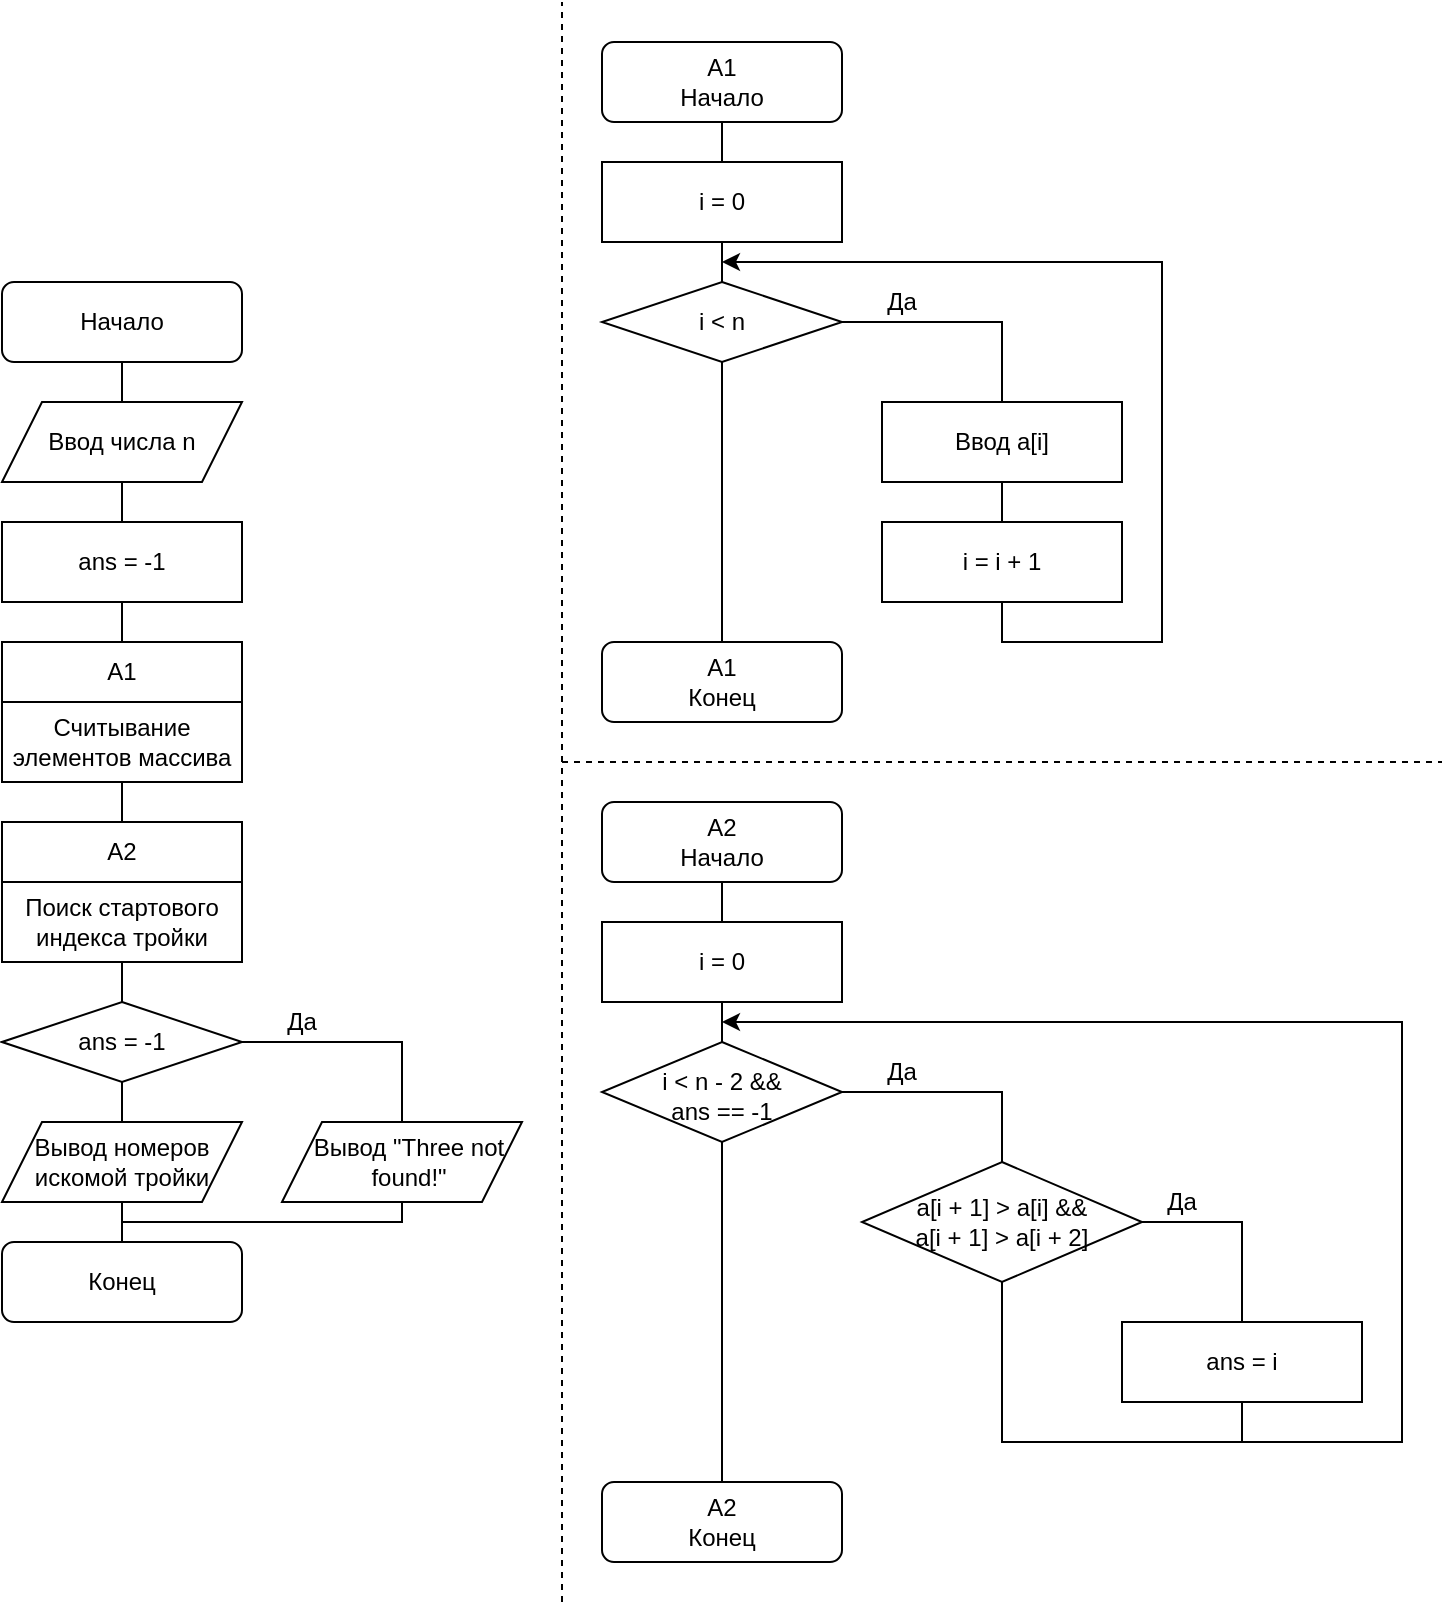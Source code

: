 <mxfile version="21.7.5" type="github">
  <diagram id="C5RBs43oDa-KdzZeNtuy" name="Page-1">
    <mxGraphModel dx="867" dy="518" grid="1" gridSize="10" guides="1" tooltips="1" connect="1" arrows="1" fold="1" page="1" pageScale="1" pageWidth="827" pageHeight="1169" math="0" shadow="0">
      <root>
        <mxCell id="WIyWlLk6GJQsqaUBKTNV-0" />
        <mxCell id="WIyWlLk6GJQsqaUBKTNV-1" parent="WIyWlLk6GJQsqaUBKTNV-0" />
        <mxCell id="LLR3LCLThYSmj2P4INWz-0" value="Начало" style="rounded=1;whiteSpace=wrap;html=1;" vertex="1" parent="WIyWlLk6GJQsqaUBKTNV-1">
          <mxGeometry x="40" y="160" width="120" height="40" as="geometry" />
        </mxCell>
        <mxCell id="LLR3LCLThYSmj2P4INWz-4" style="edgeStyle=orthogonalEdgeStyle;rounded=0;orthogonalLoop=1;jettySize=auto;html=1;exitX=0.5;exitY=1;exitDx=0;exitDy=0;entryX=0.5;entryY=0;entryDx=0;entryDy=0;endArrow=none;endFill=0;" edge="1" parent="WIyWlLk6GJQsqaUBKTNV-1" source="LLR3LCLThYSmj2P4INWz-1" target="LLR3LCLThYSmj2P4INWz-3">
          <mxGeometry relative="1" as="geometry" />
        </mxCell>
        <mxCell id="LLR3LCLThYSmj2P4INWz-1" value="Ввод числа n" style="shape=parallelogram;perimeter=parallelogramPerimeter;whiteSpace=wrap;html=1;fixedSize=1;" vertex="1" parent="WIyWlLk6GJQsqaUBKTNV-1">
          <mxGeometry x="40" y="220" width="120" height="40" as="geometry" />
        </mxCell>
        <mxCell id="LLR3LCLThYSmj2P4INWz-2" value="" style="endArrow=none;html=1;rounded=0;entryX=0.5;entryY=1;entryDx=0;entryDy=0;exitX=0.5;exitY=0;exitDx=0;exitDy=0;" edge="1" parent="WIyWlLk6GJQsqaUBKTNV-1" source="LLR3LCLThYSmj2P4INWz-1" target="LLR3LCLThYSmj2P4INWz-0">
          <mxGeometry width="50" height="50" relative="1" as="geometry">
            <mxPoint x="390" y="410" as="sourcePoint" />
            <mxPoint x="440" y="360" as="targetPoint" />
          </mxGeometry>
        </mxCell>
        <mxCell id="LLR3LCLThYSmj2P4INWz-11" value="" style="edgeStyle=orthogonalEdgeStyle;rounded=0;orthogonalLoop=1;jettySize=auto;html=1;entryX=0.5;entryY=0;entryDx=0;entryDy=0;endArrow=none;endFill=0;" edge="1" parent="WIyWlLk6GJQsqaUBKTNV-1" source="LLR3LCLThYSmj2P4INWz-3" target="LLR3LCLThYSmj2P4INWz-7">
          <mxGeometry relative="1" as="geometry" />
        </mxCell>
        <mxCell id="LLR3LCLThYSmj2P4INWz-3" value="ans = -1" style="rounded=0;whiteSpace=wrap;html=1;" vertex="1" parent="WIyWlLk6GJQsqaUBKTNV-1">
          <mxGeometry x="40" y="280" width="120" height="40" as="geometry" />
        </mxCell>
        <mxCell id="LLR3LCLThYSmj2P4INWz-7" value="A1" style="swimlane;fontStyle=0;childLayout=stackLayout;horizontal=1;startSize=30;horizontalStack=0;resizeParent=1;resizeParentMax=0;resizeLast=0;collapsible=1;marginBottom=0;whiteSpace=wrap;html=1;" vertex="1" parent="WIyWlLk6GJQsqaUBKTNV-1">
          <mxGeometry x="40" y="340" width="120" height="70" as="geometry" />
        </mxCell>
        <mxCell id="LLR3LCLThYSmj2P4INWz-8" value="Считывание элементов массива" style="text;strokeColor=none;fillColor=none;align=center;verticalAlign=middle;spacingLeft=4;spacingRight=4;overflow=hidden;points=[[0,0.5],[1,0.5]];portConstraint=eastwest;rotatable=0;whiteSpace=wrap;html=1;" vertex="1" parent="LLR3LCLThYSmj2P4INWz-7">
          <mxGeometry y="30" width="120" height="40" as="geometry" />
        </mxCell>
        <mxCell id="LLR3LCLThYSmj2P4INWz-17" value="" style="edgeStyle=orthogonalEdgeStyle;rounded=0;orthogonalLoop=1;jettySize=auto;html=1;endArrow=none;endFill=0;" edge="1" parent="WIyWlLk6GJQsqaUBKTNV-1" source="LLR3LCLThYSmj2P4INWz-12">
          <mxGeometry relative="1" as="geometry">
            <mxPoint x="100" y="410" as="targetPoint" />
          </mxGeometry>
        </mxCell>
        <mxCell id="LLR3LCLThYSmj2P4INWz-12" value="A2" style="swimlane;fontStyle=0;childLayout=stackLayout;horizontal=1;startSize=30;horizontalStack=0;resizeParent=1;resizeParentMax=0;resizeLast=0;collapsible=1;marginBottom=0;whiteSpace=wrap;html=1;" vertex="1" parent="WIyWlLk6GJQsqaUBKTNV-1">
          <mxGeometry x="40" y="430" width="120" height="70" as="geometry" />
        </mxCell>
        <mxCell id="LLR3LCLThYSmj2P4INWz-13" value="Поиск стартового индекса тройки" style="text;strokeColor=none;fillColor=none;align=center;verticalAlign=middle;spacingLeft=4;spacingRight=4;overflow=hidden;points=[[0,0.5],[1,0.5]];portConstraint=eastwest;rotatable=0;whiteSpace=wrap;html=1;" vertex="1" parent="LLR3LCLThYSmj2P4INWz-12">
          <mxGeometry y="30" width="120" height="40" as="geometry" />
        </mxCell>
        <mxCell id="LLR3LCLThYSmj2P4INWz-24" value="" style="edgeStyle=orthogonalEdgeStyle;rounded=0;orthogonalLoop=1;jettySize=auto;html=1;endArrow=none;endFill=0;" edge="1" parent="WIyWlLk6GJQsqaUBKTNV-1" source="LLR3LCLThYSmj2P4INWz-18">
          <mxGeometry relative="1" as="geometry">
            <mxPoint x="100" y="500" as="targetPoint" />
          </mxGeometry>
        </mxCell>
        <mxCell id="LLR3LCLThYSmj2P4INWz-18" value="ans = -1" style="rhombus;whiteSpace=wrap;html=1;" vertex="1" parent="WIyWlLk6GJQsqaUBKTNV-1">
          <mxGeometry x="40" y="520" width="120" height="40" as="geometry" />
        </mxCell>
        <mxCell id="LLR3LCLThYSmj2P4INWz-19" value="Вывод номеров искомой тройки" style="shape=parallelogram;perimeter=parallelogramPerimeter;whiteSpace=wrap;html=1;fixedSize=1;" vertex="1" parent="WIyWlLk6GJQsqaUBKTNV-1">
          <mxGeometry x="40" y="580" width="120" height="40" as="geometry" />
        </mxCell>
        <mxCell id="LLR3LCLThYSmj2P4INWz-20" value="Вывод &quot;Three not found!&quot;" style="shape=parallelogram;perimeter=parallelogramPerimeter;whiteSpace=wrap;html=1;fixedSize=1;spacingLeft=7;" vertex="1" parent="WIyWlLk6GJQsqaUBKTNV-1">
          <mxGeometry x="180" y="580" width="120" height="40" as="geometry" />
        </mxCell>
        <mxCell id="LLR3LCLThYSmj2P4INWz-21" value="" style="endArrow=none;html=1;rounded=0;entryX=1;entryY=0.5;entryDx=0;entryDy=0;exitX=0.5;exitY=0;exitDx=0;exitDy=0;" edge="1" parent="WIyWlLk6GJQsqaUBKTNV-1" source="LLR3LCLThYSmj2P4INWz-20" target="LLR3LCLThYSmj2P4INWz-18">
          <mxGeometry width="50" height="50" relative="1" as="geometry">
            <mxPoint x="210" y="600" as="sourcePoint" />
            <mxPoint x="260" y="550" as="targetPoint" />
            <Array as="points">
              <mxPoint x="240" y="540" />
            </Array>
          </mxGeometry>
        </mxCell>
        <mxCell id="LLR3LCLThYSmj2P4INWz-22" value="" style="endArrow=none;html=1;rounded=0;entryX=0.5;entryY=1;entryDx=0;entryDy=0;exitX=0.5;exitY=0;exitDx=0;exitDy=0;" edge="1" parent="WIyWlLk6GJQsqaUBKTNV-1" source="LLR3LCLThYSmj2P4INWz-19" target="LLR3LCLThYSmj2P4INWz-18">
          <mxGeometry width="50" height="50" relative="1" as="geometry">
            <mxPoint y="630" as="sourcePoint" />
            <mxPoint x="50" y="580" as="targetPoint" />
          </mxGeometry>
        </mxCell>
        <mxCell id="LLR3LCLThYSmj2P4INWz-25" value="Конец" style="rounded=1;whiteSpace=wrap;html=1;" vertex="1" parent="WIyWlLk6GJQsqaUBKTNV-1">
          <mxGeometry x="40" y="640" width="120" height="40" as="geometry" />
        </mxCell>
        <mxCell id="LLR3LCLThYSmj2P4INWz-26" value="" style="endArrow=none;html=1;rounded=0;entryX=0.5;entryY=1;entryDx=0;entryDy=0;exitX=0.5;exitY=0;exitDx=0;exitDy=0;" edge="1" parent="WIyWlLk6GJQsqaUBKTNV-1" source="LLR3LCLThYSmj2P4INWz-25" target="LLR3LCLThYSmj2P4INWz-19">
          <mxGeometry width="50" height="50" relative="1" as="geometry">
            <mxPoint x="20" y="740" as="sourcePoint" />
            <mxPoint x="70" y="690" as="targetPoint" />
          </mxGeometry>
        </mxCell>
        <mxCell id="LLR3LCLThYSmj2P4INWz-27" value="" style="endArrow=none;html=1;rounded=0;entryX=0.5;entryY=1;entryDx=0;entryDy=0;" edge="1" parent="WIyWlLk6GJQsqaUBKTNV-1" target="LLR3LCLThYSmj2P4INWz-20">
          <mxGeometry width="50" height="50" relative="1" as="geometry">
            <mxPoint x="100" y="630" as="sourcePoint" />
            <mxPoint x="240" y="640" as="targetPoint" />
            <Array as="points">
              <mxPoint x="240" y="630" />
            </Array>
          </mxGeometry>
        </mxCell>
        <mxCell id="LLR3LCLThYSmj2P4INWz-30" value="" style="endArrow=none;dashed=1;html=1;rounded=0;" edge="1" parent="WIyWlLk6GJQsqaUBKTNV-1">
          <mxGeometry width="50" height="50" relative="1" as="geometry">
            <mxPoint x="320" y="820" as="sourcePoint" />
            <mxPoint x="320" y="20" as="targetPoint" />
          </mxGeometry>
        </mxCell>
        <mxCell id="LLR3LCLThYSmj2P4INWz-31" value="A1&lt;br&gt;Начало" style="rounded=1;whiteSpace=wrap;html=1;" vertex="1" parent="WIyWlLk6GJQsqaUBKTNV-1">
          <mxGeometry x="340" y="40" width="120" height="40" as="geometry" />
        </mxCell>
        <mxCell id="LLR3LCLThYSmj2P4INWz-32" value="i = 0" style="rounded=0;whiteSpace=wrap;html=1;" vertex="1" parent="WIyWlLk6GJQsqaUBKTNV-1">
          <mxGeometry x="340" y="100" width="120" height="40" as="geometry" />
        </mxCell>
        <mxCell id="LLR3LCLThYSmj2P4INWz-33" value="" style="endArrow=none;html=1;rounded=0;entryX=0.5;entryY=1;entryDx=0;entryDy=0;exitX=0.5;exitY=0;exitDx=0;exitDy=0;" edge="1" parent="WIyWlLk6GJQsqaUBKTNV-1" source="LLR3LCLThYSmj2P4INWz-32" target="LLR3LCLThYSmj2P4INWz-31">
          <mxGeometry width="50" height="50" relative="1" as="geometry">
            <mxPoint x="500" y="160" as="sourcePoint" />
            <mxPoint x="550" y="110" as="targetPoint" />
          </mxGeometry>
        </mxCell>
        <mxCell id="LLR3LCLThYSmj2P4INWz-34" value="i &amp;lt; n" style="rhombus;whiteSpace=wrap;html=1;" vertex="1" parent="WIyWlLk6GJQsqaUBKTNV-1">
          <mxGeometry x="340" y="160" width="120" height="40" as="geometry" />
        </mxCell>
        <mxCell id="LLR3LCLThYSmj2P4INWz-35" value="Ввод a[i]" style="rounded=0;whiteSpace=wrap;html=1;" vertex="1" parent="WIyWlLk6GJQsqaUBKTNV-1">
          <mxGeometry x="480" y="220" width="120" height="40" as="geometry" />
        </mxCell>
        <mxCell id="LLR3LCLThYSmj2P4INWz-36" value="i = i + 1" style="rounded=0;whiteSpace=wrap;html=1;" vertex="1" parent="WIyWlLk6GJQsqaUBKTNV-1">
          <mxGeometry x="480" y="280" width="120" height="40" as="geometry" />
        </mxCell>
        <mxCell id="LLR3LCLThYSmj2P4INWz-37" value="" style="endArrow=none;html=1;rounded=0;entryX=1;entryY=0.5;entryDx=0;entryDy=0;exitX=0.5;exitY=0;exitDx=0;exitDy=0;" edge="1" parent="WIyWlLk6GJQsqaUBKTNV-1" source="LLR3LCLThYSmj2P4INWz-35" target="LLR3LCLThYSmj2P4INWz-34">
          <mxGeometry width="50" height="50" relative="1" as="geometry">
            <mxPoint x="460" y="230" as="sourcePoint" />
            <mxPoint x="510" y="180" as="targetPoint" />
            <Array as="points">
              <mxPoint x="540" y="180" />
            </Array>
          </mxGeometry>
        </mxCell>
        <mxCell id="LLR3LCLThYSmj2P4INWz-38" value="" style="endArrow=none;html=1;rounded=0;entryX=0.5;entryY=1;entryDx=0;entryDy=0;exitX=0.5;exitY=0;exitDx=0;exitDy=0;" edge="1" parent="WIyWlLk6GJQsqaUBKTNV-1" source="LLR3LCLThYSmj2P4INWz-36" target="LLR3LCLThYSmj2P4INWz-35">
          <mxGeometry width="50" height="50" relative="1" as="geometry">
            <mxPoint x="400" y="330" as="sourcePoint" />
            <mxPoint x="450" y="280" as="targetPoint" />
          </mxGeometry>
        </mxCell>
        <mxCell id="LLR3LCLThYSmj2P4INWz-39" value="" style="endArrow=none;html=1;rounded=0;entryX=0.5;entryY=1;entryDx=0;entryDy=0;endFill=0;startArrow=classic;startFill=1;" edge="1" parent="WIyWlLk6GJQsqaUBKTNV-1" target="LLR3LCLThYSmj2P4INWz-36">
          <mxGeometry width="50" height="50" relative="1" as="geometry">
            <mxPoint x="400" y="150" as="sourcePoint" />
            <mxPoint x="580" y="350" as="targetPoint" />
            <Array as="points">
              <mxPoint x="620" y="150" />
              <mxPoint x="620" y="340" />
              <mxPoint x="540" y="340" />
            </Array>
          </mxGeometry>
        </mxCell>
        <mxCell id="LLR3LCLThYSmj2P4INWz-40" value="" style="endArrow=none;html=1;rounded=0;exitX=0.5;exitY=0;exitDx=0;exitDy=0;entryX=0.5;entryY=1;entryDx=0;entryDy=0;" edge="1" parent="WIyWlLk6GJQsqaUBKTNV-1" source="LLR3LCLThYSmj2P4INWz-34" target="LLR3LCLThYSmj2P4INWz-32">
          <mxGeometry width="50" height="50" relative="1" as="geometry">
            <mxPoint x="350" y="190" as="sourcePoint" />
            <mxPoint x="400" y="140" as="targetPoint" />
          </mxGeometry>
        </mxCell>
        <mxCell id="LLR3LCLThYSmj2P4INWz-41" value="A1&lt;br&gt;Конец" style="rounded=1;whiteSpace=wrap;html=1;" vertex="1" parent="WIyWlLk6GJQsqaUBKTNV-1">
          <mxGeometry x="340" y="340" width="120" height="40" as="geometry" />
        </mxCell>
        <mxCell id="LLR3LCLThYSmj2P4INWz-42" value="" style="endArrow=none;html=1;rounded=0;entryX=0.5;entryY=1;entryDx=0;entryDy=0;exitX=0.5;exitY=0;exitDx=0;exitDy=0;" edge="1" parent="WIyWlLk6GJQsqaUBKTNV-1" source="LLR3LCLThYSmj2P4INWz-41" target="LLR3LCLThYSmj2P4INWz-34">
          <mxGeometry width="50" height="50" relative="1" as="geometry">
            <mxPoint x="380" y="300" as="sourcePoint" />
            <mxPoint x="430" y="250" as="targetPoint" />
          </mxGeometry>
        </mxCell>
        <mxCell id="LLR3LCLThYSmj2P4INWz-43" value="Да" style="text;html=1;strokeColor=none;fillColor=none;align=center;verticalAlign=middle;whiteSpace=wrap;rounded=0;" vertex="1" parent="WIyWlLk6GJQsqaUBKTNV-1">
          <mxGeometry x="460" y="155" width="60" height="30" as="geometry" />
        </mxCell>
        <mxCell id="LLR3LCLThYSmj2P4INWz-44" value="Да" style="text;html=1;strokeColor=none;fillColor=none;align=center;verticalAlign=middle;whiteSpace=wrap;rounded=0;" vertex="1" parent="WIyWlLk6GJQsqaUBKTNV-1">
          <mxGeometry x="160" y="515" width="60" height="30" as="geometry" />
        </mxCell>
        <mxCell id="LLR3LCLThYSmj2P4INWz-45" value="" style="endArrow=none;dashed=1;html=1;rounded=0;" edge="1" parent="WIyWlLk6GJQsqaUBKTNV-1">
          <mxGeometry width="50" height="50" relative="1" as="geometry">
            <mxPoint x="320" y="400" as="sourcePoint" />
            <mxPoint x="760" y="400" as="targetPoint" />
          </mxGeometry>
        </mxCell>
        <mxCell id="LLR3LCLThYSmj2P4INWz-46" value="A2&lt;br&gt;Начало" style="rounded=1;whiteSpace=wrap;html=1;" vertex="1" parent="WIyWlLk6GJQsqaUBKTNV-1">
          <mxGeometry x="340" y="420" width="120" height="40" as="geometry" />
        </mxCell>
        <mxCell id="LLR3LCLThYSmj2P4INWz-47" value="i = 0" style="rounded=0;whiteSpace=wrap;html=1;" vertex="1" parent="WIyWlLk6GJQsqaUBKTNV-1">
          <mxGeometry x="340" y="480" width="120" height="40" as="geometry" />
        </mxCell>
        <mxCell id="LLR3LCLThYSmj2P4INWz-48" value="i &amp;lt; n - 2 &amp;amp;&amp;amp; &lt;br&gt;ans == -1" style="rhombus;whiteSpace=wrap;html=1;spacingLeft=10;spacingRight=10;spacingTop=3;" vertex="1" parent="WIyWlLk6GJQsqaUBKTNV-1">
          <mxGeometry x="340" y="540" width="120" height="50" as="geometry" />
        </mxCell>
        <mxCell id="LLR3LCLThYSmj2P4INWz-49" value="" style="endArrow=none;html=1;rounded=0;entryX=0.5;entryY=1;entryDx=0;entryDy=0;exitX=0.5;exitY=0;exitDx=0;exitDy=0;" edge="1" parent="WIyWlLk6GJQsqaUBKTNV-1" source="LLR3LCLThYSmj2P4INWz-47" target="LLR3LCLThYSmj2P4INWz-46">
          <mxGeometry width="50" height="50" relative="1" as="geometry">
            <mxPoint x="520" y="510" as="sourcePoint" />
            <mxPoint x="570" y="460" as="targetPoint" />
          </mxGeometry>
        </mxCell>
        <mxCell id="LLR3LCLThYSmj2P4INWz-50" value="" style="endArrow=none;html=1;rounded=0;entryX=0.5;entryY=1;entryDx=0;entryDy=0;exitX=0.5;exitY=0;exitDx=0;exitDy=0;" edge="1" parent="WIyWlLk6GJQsqaUBKTNV-1" source="LLR3LCLThYSmj2P4INWz-48" target="LLR3LCLThYSmj2P4INWz-47">
          <mxGeometry width="50" height="50" relative="1" as="geometry">
            <mxPoint x="560" y="580" as="sourcePoint" />
            <mxPoint x="610" y="530" as="targetPoint" />
          </mxGeometry>
        </mxCell>
        <mxCell id="LLR3LCLThYSmj2P4INWz-51" value="" style="endArrow=none;html=1;rounded=0;entryX=1;entryY=0.5;entryDx=0;entryDy=0;exitX=0.5;exitY=0;exitDx=0;exitDy=0;" edge="1" parent="WIyWlLk6GJQsqaUBKTNV-1" source="LLR3LCLThYSmj2P4INWz-52" target="LLR3LCLThYSmj2P4INWz-48">
          <mxGeometry width="50" height="50" relative="1" as="geometry">
            <mxPoint x="100" y="690" as="sourcePoint" />
            <mxPoint x="150" y="640" as="targetPoint" />
            <Array as="points">
              <mxPoint x="540" y="565" />
            </Array>
          </mxGeometry>
        </mxCell>
        <mxCell id="LLR3LCLThYSmj2P4INWz-52" value="a[i + 1] &amp;gt; a[i] &amp;amp;&amp;amp;&lt;br&gt;a[i + 1] &amp;gt; a[i + 2]" style="rhombus;whiteSpace=wrap;html=1;" vertex="1" parent="WIyWlLk6GJQsqaUBKTNV-1">
          <mxGeometry x="470" y="600" width="140" height="60" as="geometry" />
        </mxCell>
        <mxCell id="LLR3LCLThYSmj2P4INWz-54" value="ans = i" style="rounded=0;whiteSpace=wrap;html=1;" vertex="1" parent="WIyWlLk6GJQsqaUBKTNV-1">
          <mxGeometry x="600" y="680" width="120" height="40" as="geometry" />
        </mxCell>
        <mxCell id="LLR3LCLThYSmj2P4INWz-55" value="" style="endArrow=classic;html=1;rounded=0;exitX=0.5;exitY=1;exitDx=0;exitDy=0;" edge="1" parent="WIyWlLk6GJQsqaUBKTNV-1" source="LLR3LCLThYSmj2P4INWz-52">
          <mxGeometry width="50" height="50" relative="1" as="geometry">
            <mxPoint x="470" y="760" as="sourcePoint" />
            <mxPoint x="400" y="530" as="targetPoint" />
            <Array as="points">
              <mxPoint x="540" y="740" />
              <mxPoint x="740" y="740" />
              <mxPoint x="740" y="530" />
            </Array>
          </mxGeometry>
        </mxCell>
        <mxCell id="LLR3LCLThYSmj2P4INWz-56" value="" style="endArrow=none;html=1;rounded=0;entryX=1;entryY=0.5;entryDx=0;entryDy=0;exitX=0.5;exitY=0;exitDx=0;exitDy=0;" edge="1" parent="WIyWlLk6GJQsqaUBKTNV-1" source="LLR3LCLThYSmj2P4INWz-54" target="LLR3LCLThYSmj2P4INWz-52">
          <mxGeometry width="50" height="50" relative="1" as="geometry">
            <mxPoint x="340" y="720" as="sourcePoint" />
            <mxPoint x="390" y="670" as="targetPoint" />
            <Array as="points">
              <mxPoint x="660" y="630" />
            </Array>
          </mxGeometry>
        </mxCell>
        <mxCell id="LLR3LCLThYSmj2P4INWz-57" value="" style="endArrow=none;html=1;rounded=0;entryX=0.5;entryY=1;entryDx=0;entryDy=0;" edge="1" parent="WIyWlLk6GJQsqaUBKTNV-1" target="LLR3LCLThYSmj2P4INWz-54">
          <mxGeometry width="50" height="50" relative="1" as="geometry">
            <mxPoint x="660" y="740" as="sourcePoint" />
            <mxPoint x="680" y="750" as="targetPoint" />
          </mxGeometry>
        </mxCell>
        <mxCell id="LLR3LCLThYSmj2P4INWz-58" value="Да" style="text;html=1;strokeColor=none;fillColor=none;align=center;verticalAlign=middle;whiteSpace=wrap;rounded=0;" vertex="1" parent="WIyWlLk6GJQsqaUBKTNV-1">
          <mxGeometry x="600" y="605" width="60" height="30" as="geometry" />
        </mxCell>
        <mxCell id="LLR3LCLThYSmj2P4INWz-59" value="A2&lt;br&gt;Конец" style="rounded=1;whiteSpace=wrap;html=1;" vertex="1" parent="WIyWlLk6GJQsqaUBKTNV-1">
          <mxGeometry x="340" y="760" width="120" height="40" as="geometry" />
        </mxCell>
        <mxCell id="LLR3LCLThYSmj2P4INWz-60" value="" style="endArrow=none;html=1;rounded=0;entryX=0.5;entryY=1;entryDx=0;entryDy=0;exitX=0.5;exitY=0;exitDx=0;exitDy=0;" edge="1" parent="WIyWlLk6GJQsqaUBKTNV-1" source="LLR3LCLThYSmj2P4INWz-59" target="LLR3LCLThYSmj2P4INWz-48">
          <mxGeometry width="50" height="50" relative="1" as="geometry">
            <mxPoint x="250" y="710" as="sourcePoint" />
            <mxPoint x="300" y="660" as="targetPoint" />
          </mxGeometry>
        </mxCell>
        <mxCell id="LLR3LCLThYSmj2P4INWz-61" value="Да" style="text;html=1;strokeColor=none;fillColor=none;align=center;verticalAlign=middle;whiteSpace=wrap;rounded=0;" vertex="1" parent="WIyWlLk6GJQsqaUBKTNV-1">
          <mxGeometry x="460" y="540" width="60" height="30" as="geometry" />
        </mxCell>
      </root>
    </mxGraphModel>
  </diagram>
</mxfile>
